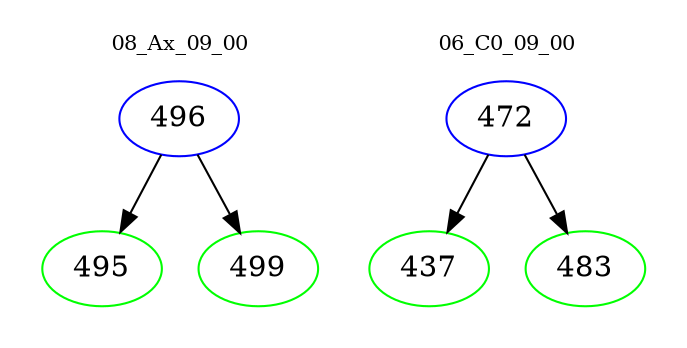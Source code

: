 digraph{
subgraph cluster_0 {
color = white
label = "08_Ax_09_00";
fontsize=10;
T0_496 [label="496", color="blue"]
T0_496 -> T0_495 [color="black"]
T0_495 [label="495", color="green"]
T0_496 -> T0_499 [color="black"]
T0_499 [label="499", color="green"]
}
subgraph cluster_1 {
color = white
label = "06_C0_09_00";
fontsize=10;
T1_472 [label="472", color="blue"]
T1_472 -> T1_437 [color="black"]
T1_437 [label="437", color="green"]
T1_472 -> T1_483 [color="black"]
T1_483 [label="483", color="green"]
}
}
